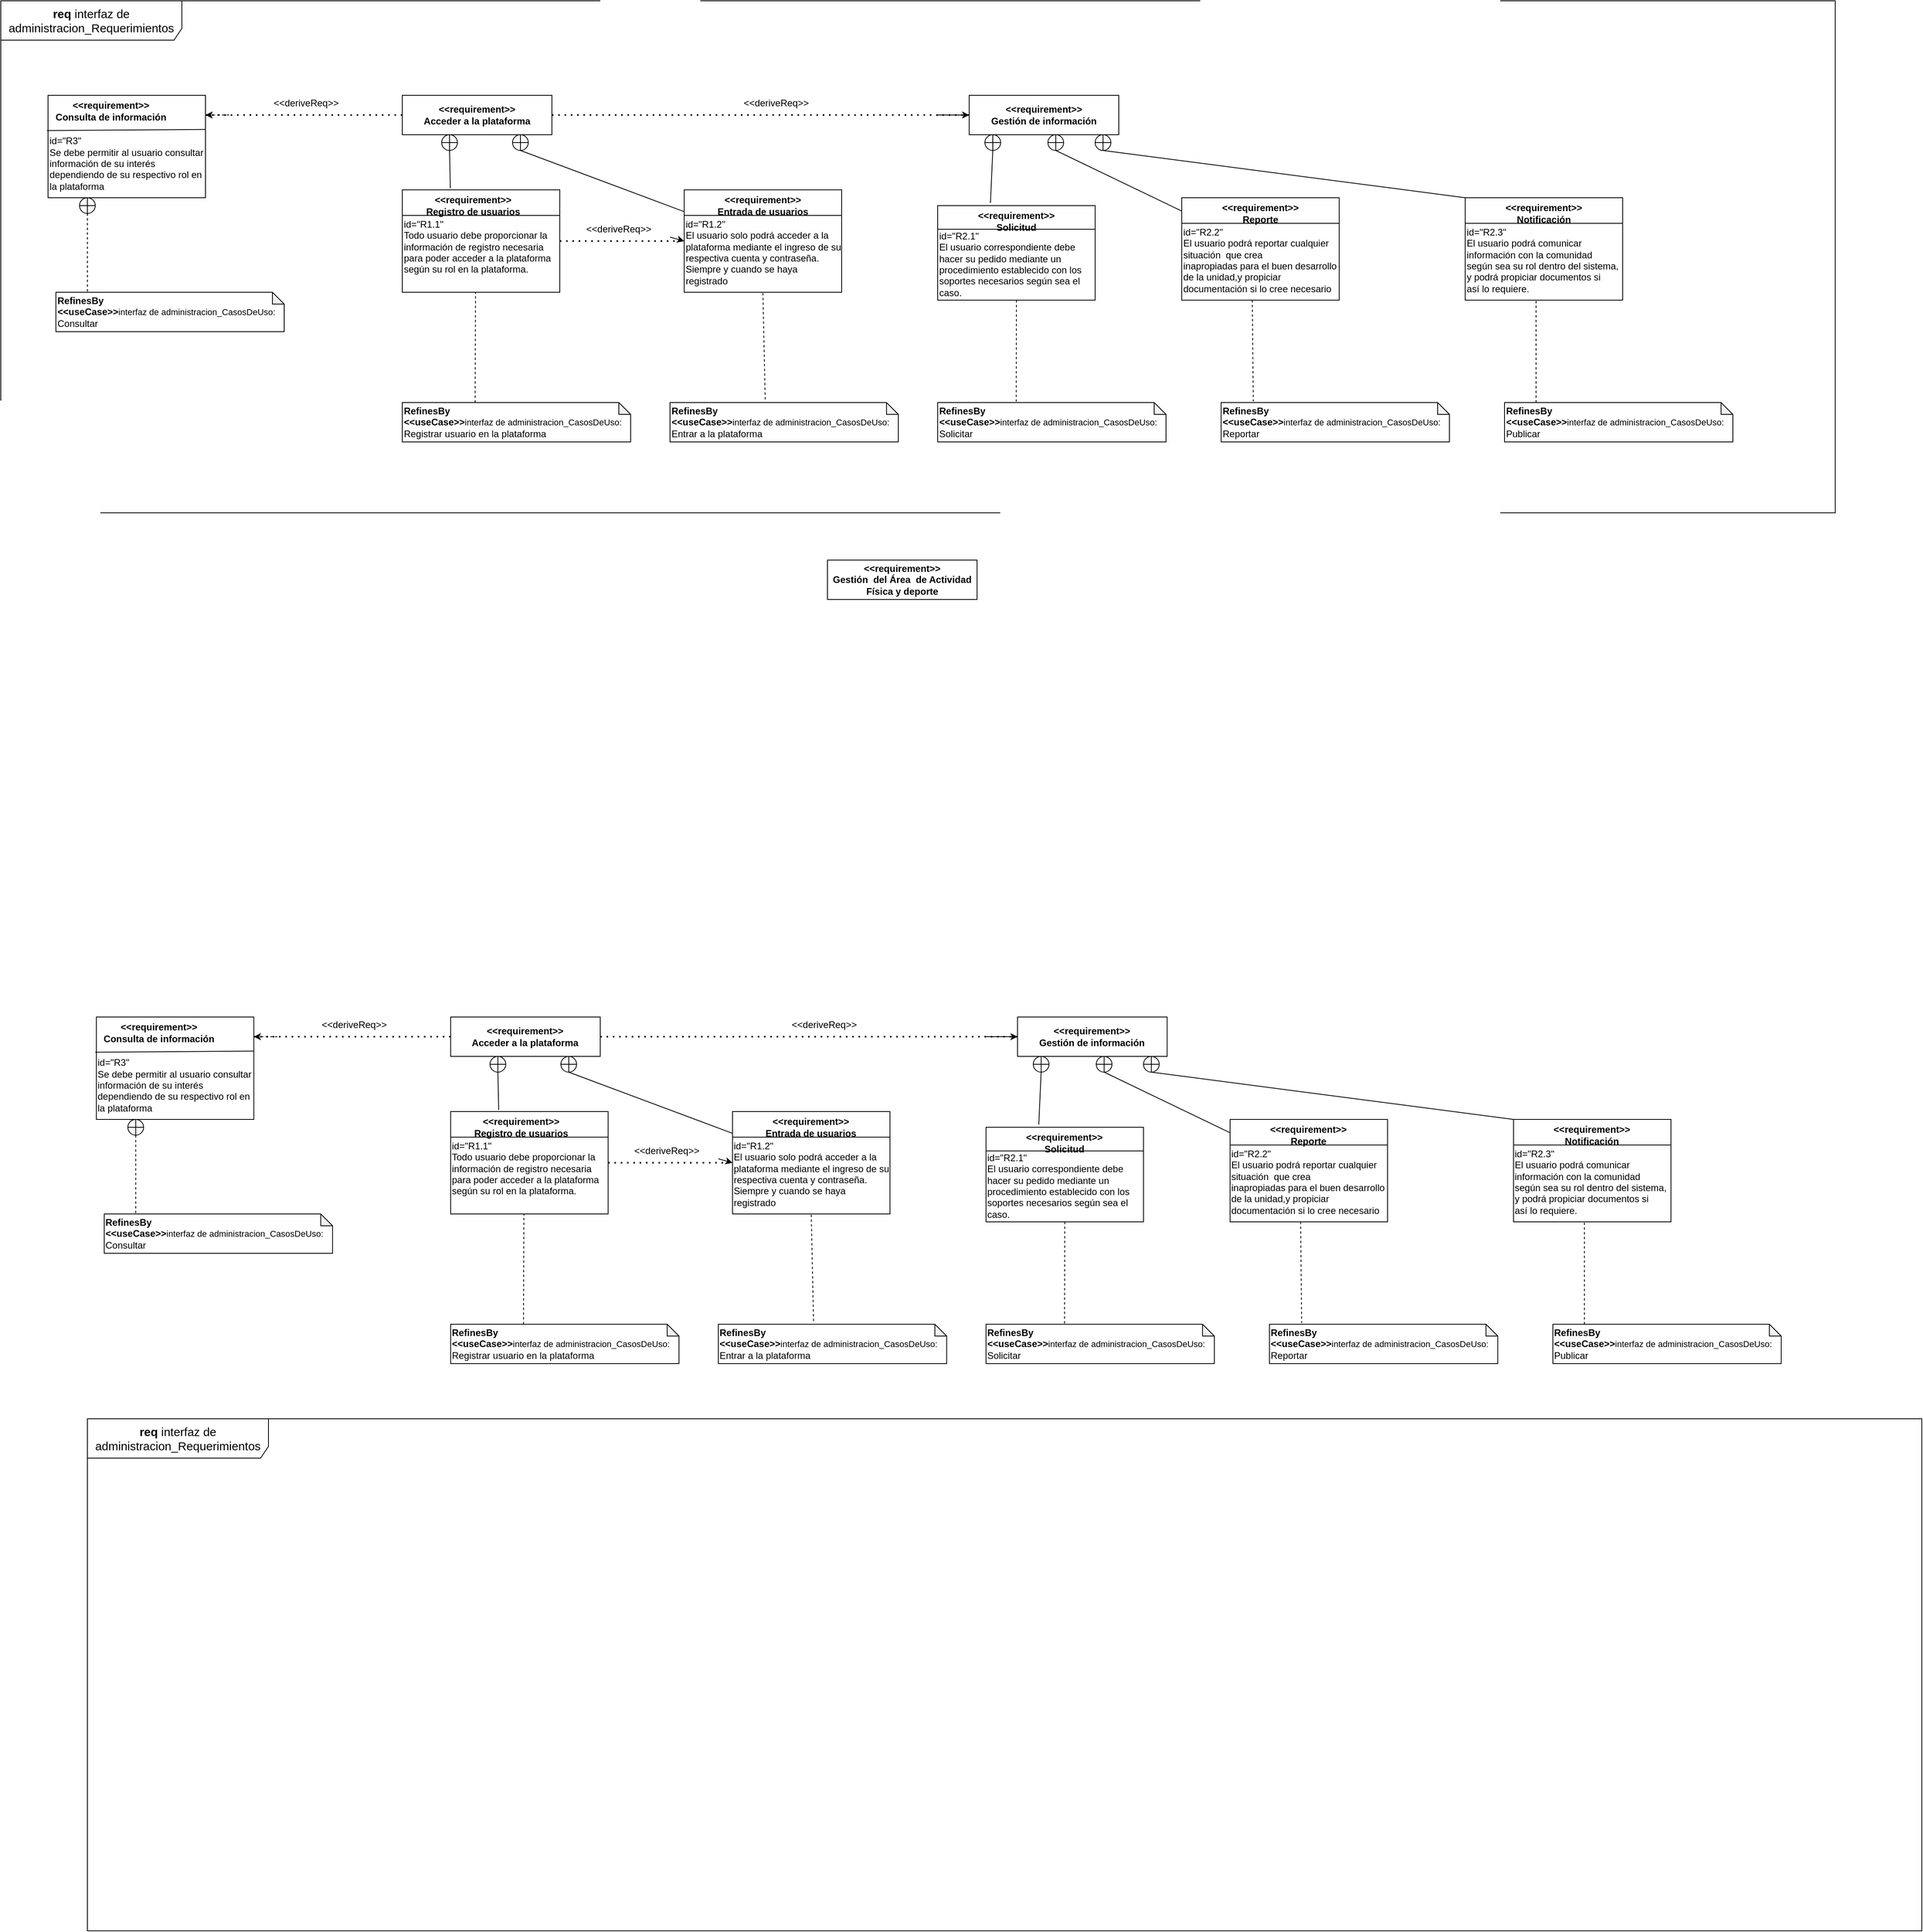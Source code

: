 <mxfile version="15.7.3" type="github">
  <diagram id="AtlF3DiGu45CcL0kuLVt" name="Page-1">
    <mxGraphModel dx="4261" dy="1573" grid="1" gridSize="10" guides="1" tooltips="1" connect="1" arrows="1" fold="1" page="1" pageScale="1" pageWidth="827" pageHeight="1169" math="0" shadow="0">
      <root>
        <mxCell id="0" />
        <mxCell id="1" parent="0" />
        <mxCell id="lHE03YYVzTh4PFNWfRJk-55" value="&lt;font style=&quot;font-size: 15px&quot;&gt;&lt;b&gt;req&amp;nbsp;&lt;/b&gt;&lt;span style=&quot;text-align: left&quot;&gt;interfaz de administracion_Requerimientos&lt;/span&gt;&lt;/font&gt;" style="shape=umlFrame;whiteSpace=wrap;html=1;width=230;height=50;" vertex="1" parent="1">
          <mxGeometry x="-1040" y="1800" width="2330" height="650" as="geometry" />
        </mxCell>
        <mxCell id="bjxUz_0HNQe92oVdcdLu-1" value="&lt;font style=&quot;font-size: 15px&quot;&gt;&lt;b&gt;req&amp;nbsp;&lt;/b&gt;&lt;span style=&quot;text-align: left&quot;&gt;interfaz de administracion_Requerimientos&lt;/span&gt;&lt;/font&gt;" style="shape=umlFrame;whiteSpace=wrap;html=1;width=230;height=50;" parent="1" vertex="1">
          <mxGeometry x="-1150" width="2330" height="650" as="geometry" />
        </mxCell>
        <mxCell id="bjxUz_0HNQe92oVdcdLu-3" value="&lt;br&gt;id=&quot;R1.1&quot;&lt;br&gt;Todo usuario debe proporcionar la información de registro necesaria para poder acceder a la plataforma según su rol en la plataforma." style="rounded=0;whiteSpace=wrap;html=1;align=left;" parent="1" vertex="1">
          <mxGeometry x="-640" y="240" width="200" height="130" as="geometry" />
        </mxCell>
        <mxCell id="bjxUz_0HNQe92oVdcdLu-4" value="" style="endArrow=none;html=1;exitX=0;exitY=0.25;exitDx=0;exitDy=0;entryX=1;entryY=0.25;entryDx=0;entryDy=0;" parent="1" source="bjxUz_0HNQe92oVdcdLu-3" target="bjxUz_0HNQe92oVdcdLu-3" edge="1">
          <mxGeometry width="50" height="50" relative="1" as="geometry">
            <mxPoint x="-340" y="420" as="sourcePoint" />
            <mxPoint x="-290" y="370" as="targetPoint" />
          </mxGeometry>
        </mxCell>
        <mxCell id="bjxUz_0HNQe92oVdcdLu-6" value="&lt;span&gt;&lt;br&gt;&lt;br&gt;&lt;br&gt;&lt;br&gt;id=&quot;R1.2&quot;&lt;br&gt;El usuario solo podrá&amp;nbsp;acceder a la plataforma mediante el ingreso de su respectiva cuenta y contraseña.&lt;br&gt;Siempre y cuando se haya registrado&lt;br&gt;&lt;br&gt;&lt;br&gt;&lt;/span&gt;" style="rounded=0;whiteSpace=wrap;html=1;align=left;" parent="1" vertex="1">
          <mxGeometry x="-282" y="240" width="200" height="130" as="geometry" />
        </mxCell>
        <mxCell id="bjxUz_0HNQe92oVdcdLu-7" value="" style="endArrow=none;html=1;exitX=0;exitY=0.25;exitDx=0;exitDy=0;entryX=1;entryY=0.25;entryDx=0;entryDy=0;" parent="1" source="bjxUz_0HNQe92oVdcdLu-6" target="bjxUz_0HNQe92oVdcdLu-6" edge="1">
          <mxGeometry width="50" height="50" relative="1" as="geometry">
            <mxPoint x="-47" y="420" as="sourcePoint" />
            <mxPoint x="3" y="370" as="targetPoint" />
          </mxGeometry>
        </mxCell>
        <mxCell id="bjxUz_0HNQe92oVdcdLu-8" value="&lt;b&gt;&amp;lt;&amp;lt;requirement&amp;gt;&amp;gt;&lt;/b&gt;&lt;b&gt;&lt;br&gt;Registro de usuarios&lt;/b&gt;" style="text;html=1;strokeColor=none;fillColor=none;align=center;verticalAlign=middle;whiteSpace=wrap;rounded=0;" parent="1" vertex="1">
          <mxGeometry x="-650" y="240" width="200" height="40" as="geometry" />
        </mxCell>
        <mxCell id="bjxUz_0HNQe92oVdcdLu-9" value="&lt;b&gt;&amp;lt;&amp;lt;requirement&amp;gt;&amp;gt;&lt;/b&gt;&lt;b&gt;&lt;br&gt;Entrada de usuarios&lt;/b&gt;" style="text;html=1;strokeColor=none;fillColor=none;align=center;verticalAlign=middle;whiteSpace=wrap;rounded=0;" parent="1" vertex="1">
          <mxGeometry x="-282" y="240" width="200" height="40" as="geometry" />
        </mxCell>
        <mxCell id="bjxUz_0HNQe92oVdcdLu-11" value="&lt;b&gt;&amp;lt;&amp;lt;requirement&amp;gt;&amp;gt;&lt;/b&gt;&lt;b&gt;&lt;br&gt;Acceder a la plataforma&lt;/b&gt;" style="rounded=0;whiteSpace=wrap;html=1;" parent="1" vertex="1">
          <mxGeometry x="-640" y="120" width="190" height="50" as="geometry" />
        </mxCell>
        <mxCell id="bjxUz_0HNQe92oVdcdLu-12" value="" style="verticalLabelPosition=bottom;verticalAlign=top;html=1;shape=mxgraph.flowchart.summing_function;" parent="1" vertex="1">
          <mxGeometry x="-500" y="170" width="20" height="20" as="geometry" />
        </mxCell>
        <mxCell id="bjxUz_0HNQe92oVdcdLu-13" value="" style="verticalLabelPosition=bottom;verticalAlign=top;html=1;shape=mxgraph.flowchart.summing_function;" parent="1" vertex="1">
          <mxGeometry x="-590" y="170" width="20" height="20" as="geometry" />
        </mxCell>
        <mxCell id="bjxUz_0HNQe92oVdcdLu-14" value="" style="endArrow=none;html=1;exitX=0.5;exitY=1;exitDx=0;exitDy=0;exitPerimeter=0;entryX=0.355;entryY=-0.05;entryDx=0;entryDy=0;entryPerimeter=0;" parent="1" source="bjxUz_0HNQe92oVdcdLu-13" target="bjxUz_0HNQe92oVdcdLu-8" edge="1">
          <mxGeometry width="50" height="50" relative="1" as="geometry">
            <mxPoint x="-330" y="270" as="sourcePoint" />
            <mxPoint x="-280" y="220" as="targetPoint" />
          </mxGeometry>
        </mxCell>
        <mxCell id="bjxUz_0HNQe92oVdcdLu-15" value="" style="endArrow=none;html=1;exitX=0.5;exitY=1;exitDx=0;exitDy=0;exitPerimeter=0;" parent="1" source="bjxUz_0HNQe92oVdcdLu-12" target="bjxUz_0HNQe92oVdcdLu-6" edge="1">
          <mxGeometry width="50" height="50" relative="1" as="geometry">
            <mxPoint x="-330" y="270" as="sourcePoint" />
            <mxPoint x="-280" y="220" as="targetPoint" />
          </mxGeometry>
        </mxCell>
        <mxCell id="bjxUz_0HNQe92oVdcdLu-18" value="" style="endArrow=none;dashed=1;html=1;dashPattern=1 3;strokeWidth=2;exitX=1;exitY=0.5;exitDx=0;exitDy=0;entryX=0;entryY=0.5;entryDx=0;entryDy=0;" parent="1" source="bjxUz_0HNQe92oVdcdLu-3" target="bjxUz_0HNQe92oVdcdLu-6" edge="1">
          <mxGeometry width="50" height="50" relative="1" as="geometry">
            <mxPoint x="-330" y="270" as="sourcePoint" />
            <mxPoint x="-280" y="220" as="targetPoint" />
          </mxGeometry>
        </mxCell>
        <mxCell id="bjxUz_0HNQe92oVdcdLu-19" value="" style="endArrow=classic;html=1;entryX=0;entryY=0.5;entryDx=0;entryDy=0;" parent="1" target="bjxUz_0HNQe92oVdcdLu-6" edge="1">
          <mxGeometry width="50" height="50" relative="1" as="geometry">
            <mxPoint x="-300" y="300" as="sourcePoint" />
            <mxPoint x="-280" y="220" as="targetPoint" />
          </mxGeometry>
        </mxCell>
        <mxCell id="bjxUz_0HNQe92oVdcdLu-20" value="&amp;lt;&amp;lt;deriveReq&amp;gt;&amp;gt;" style="text;html=1;strokeColor=none;fillColor=none;align=center;verticalAlign=middle;whiteSpace=wrap;rounded=0;" parent="1" vertex="1">
          <mxGeometry x="-430" y="280" width="130" height="20" as="geometry" />
        </mxCell>
        <mxCell id="bjxUz_0HNQe92oVdcdLu-21" value="&lt;b&gt;RefinesBy&lt;br&gt;&amp;lt;&amp;lt;useCase&amp;gt;&amp;gt;&lt;/b&gt;&lt;font style=&quot;font-size: 11px&quot;&gt;interfaz de administracion_CasosDeUso:&lt;br&gt;&lt;/font&gt;Registrar usuario en la plataforma" style="shape=note;whiteSpace=wrap;html=1;backgroundOutline=1;darkOpacity=0.05;size=15;align=left;" parent="1" vertex="1">
          <mxGeometry x="-640" y="510" width="290" height="50" as="geometry" />
        </mxCell>
        <mxCell id="bjxUz_0HNQe92oVdcdLu-23" value="" style="endArrow=none;dashed=1;html=1;exitX=0;exitY=0;exitDx=92.5;exitDy=0;exitPerimeter=0;entryX=0.465;entryY=1;entryDx=0;entryDy=0;entryPerimeter=0;" parent="1" source="bjxUz_0HNQe92oVdcdLu-21" target="bjxUz_0HNQe92oVdcdLu-3" edge="1">
          <mxGeometry width="50" height="50" relative="1" as="geometry">
            <mxPoint x="-330" y="370" as="sourcePoint" />
            <mxPoint x="-280" y="320" as="targetPoint" />
          </mxGeometry>
        </mxCell>
        <mxCell id="bjxUz_0HNQe92oVdcdLu-24" value="" style="endArrow=none;dashed=1;html=1;exitX=0.417;exitY=-0.08;exitDx=0;exitDy=0;exitPerimeter=0;entryX=0.5;entryY=1;entryDx=0;entryDy=0;" parent="1" source="bjxUz_0HNQe92oVdcdLu-25" target="bjxUz_0HNQe92oVdcdLu-6" edge="1">
          <mxGeometry width="50" height="50" relative="1" as="geometry">
            <mxPoint x="-180" y="440" as="sourcePoint" />
            <mxPoint x="-280" y="320" as="targetPoint" />
          </mxGeometry>
        </mxCell>
        <mxCell id="bjxUz_0HNQe92oVdcdLu-25" value="&lt;b&gt;RefinesBy&lt;br&gt;&amp;lt;&amp;lt;useCase&amp;gt;&amp;gt;&lt;/b&gt;&lt;font style=&quot;font-size: 11px&quot;&gt;interfaz de administracion_CasosDeUso:&lt;br&gt;&lt;/font&gt;Entrar a la plataforma" style="shape=note;whiteSpace=wrap;html=1;backgroundOutline=1;darkOpacity=0.05;size=15;align=left;" parent="1" vertex="1">
          <mxGeometry x="-300" y="510" width="290" height="50" as="geometry" />
        </mxCell>
        <mxCell id="bjxUz_0HNQe92oVdcdLu-27" value="&lt;br&gt;&lt;br&gt;id=&quot;R2.1&quot;&lt;br&gt;El usuario correspondiente debe hacer su pedido mediante un procedimiento establecido con los soportes necesarios según sea el caso." style="rounded=0;whiteSpace=wrap;html=1;align=left;" parent="1" vertex="1">
          <mxGeometry x="40" y="260" width="200" height="120" as="geometry" />
        </mxCell>
        <mxCell id="bjxUz_0HNQe92oVdcdLu-28" value="" style="endArrow=none;html=1;exitX=0;exitY=0.25;exitDx=0;exitDy=0;entryX=1;entryY=0.25;entryDx=0;entryDy=0;" parent="1" source="bjxUz_0HNQe92oVdcdLu-27" target="bjxUz_0HNQe92oVdcdLu-27" edge="1">
          <mxGeometry width="50" height="50" relative="1" as="geometry">
            <mxPoint x="340" y="440" as="sourcePoint" />
            <mxPoint x="390" y="390" as="targetPoint" />
          </mxGeometry>
        </mxCell>
        <mxCell id="bjxUz_0HNQe92oVdcdLu-29" value="&lt;span&gt;&lt;br&gt;&lt;br&gt;id=&quot;R2.2&quot;&lt;br&gt;El usuario podrá&amp;nbsp;reportar cualquier situación&amp;nbsp;&amp;nbsp;que crea inapropiadas&amp;nbsp;para el buen desarrollo de la unidad,y propiciar documentación&amp;nbsp;si lo cree&amp;nbsp;necesario&lt;br&gt;&lt;/span&gt;" style="rounded=0;whiteSpace=wrap;html=1;align=left;" parent="1" vertex="1">
          <mxGeometry x="350" y="250" width="200" height="130" as="geometry" />
        </mxCell>
        <mxCell id="bjxUz_0HNQe92oVdcdLu-30" value="" style="endArrow=none;html=1;exitX=0;exitY=0.25;exitDx=0;exitDy=0;entryX=1;entryY=0.25;entryDx=0;entryDy=0;" parent="1" source="bjxUz_0HNQe92oVdcdLu-29" target="bjxUz_0HNQe92oVdcdLu-29" edge="1">
          <mxGeometry width="50" height="50" relative="1" as="geometry">
            <mxPoint x="633" y="440" as="sourcePoint" />
            <mxPoint x="683" y="390" as="targetPoint" />
          </mxGeometry>
        </mxCell>
        <mxCell id="bjxUz_0HNQe92oVdcdLu-31" value="&lt;b&gt;&amp;lt;&amp;lt;requirement&amp;gt;&amp;gt;&lt;/b&gt;&lt;b&gt;&lt;br&gt;Solicitud&lt;/b&gt;" style="text;html=1;strokeColor=none;fillColor=none;align=center;verticalAlign=middle;whiteSpace=wrap;rounded=0;" parent="1" vertex="1">
          <mxGeometry x="40" y="260" width="200" height="40" as="geometry" />
        </mxCell>
        <mxCell id="bjxUz_0HNQe92oVdcdLu-32" value="&lt;b&gt;&amp;lt;&amp;lt;requirement&amp;gt;&amp;gt;&lt;/b&gt;&lt;b&gt;&lt;br&gt;Reporte&lt;/b&gt;" style="text;html=1;strokeColor=none;fillColor=none;align=center;verticalAlign=middle;whiteSpace=wrap;rounded=0;" parent="1" vertex="1">
          <mxGeometry x="350" y="250" width="200" height="40" as="geometry" />
        </mxCell>
        <mxCell id="bjxUz_0HNQe92oVdcdLu-33" value="&lt;b&gt;&amp;lt;&amp;lt;requirement&amp;gt;&amp;gt;&lt;/b&gt;&lt;b&gt;&lt;br&gt;Gestión de información&lt;/b&gt;" style="rounded=0;whiteSpace=wrap;html=1;" parent="1" vertex="1">
          <mxGeometry x="80" y="120" width="190" height="50" as="geometry" />
        </mxCell>
        <mxCell id="bjxUz_0HNQe92oVdcdLu-34" value="" style="verticalLabelPosition=bottom;verticalAlign=top;html=1;shape=mxgraph.flowchart.summing_function;" parent="1" vertex="1">
          <mxGeometry x="180" y="170" width="20" height="20" as="geometry" />
        </mxCell>
        <mxCell id="bjxUz_0HNQe92oVdcdLu-35" value="" style="verticalLabelPosition=bottom;verticalAlign=top;html=1;shape=mxgraph.flowchart.summing_function;" parent="1" vertex="1">
          <mxGeometry x="100" y="170" width="20" height="20" as="geometry" />
        </mxCell>
        <mxCell id="bjxUz_0HNQe92oVdcdLu-36" value="" style="endArrow=none;html=1;exitX=0.5;exitY=1;exitDx=0;exitDy=0;exitPerimeter=0;entryX=0.335;entryY=-0.028;entryDx=0;entryDy=0;entryPerimeter=0;" parent="1" source="bjxUz_0HNQe92oVdcdLu-35" target="bjxUz_0HNQe92oVdcdLu-27" edge="1">
          <mxGeometry width="50" height="50" relative="1" as="geometry">
            <mxPoint x="390" y="270" as="sourcePoint" />
            <mxPoint x="440" y="220" as="targetPoint" />
          </mxGeometry>
        </mxCell>
        <mxCell id="bjxUz_0HNQe92oVdcdLu-37" value="" style="endArrow=none;html=1;exitX=0.5;exitY=1;exitDx=0;exitDy=0;exitPerimeter=0;" parent="1" source="bjxUz_0HNQe92oVdcdLu-34" target="bjxUz_0HNQe92oVdcdLu-29" edge="1">
          <mxGeometry width="50" height="50" relative="1" as="geometry">
            <mxPoint x="390" y="270" as="sourcePoint" />
            <mxPoint x="440" y="220" as="targetPoint" />
          </mxGeometry>
        </mxCell>
        <mxCell id="bjxUz_0HNQe92oVdcdLu-41" value="&amp;lt;&amp;lt;deriveReq&amp;gt;&amp;gt;" style="text;html=1;strokeColor=none;fillColor=none;align=center;verticalAlign=middle;whiteSpace=wrap;rounded=0;" parent="1" vertex="1">
          <mxGeometry x="-230" y="120" width="130" height="20" as="geometry" />
        </mxCell>
        <mxCell id="bjxUz_0HNQe92oVdcdLu-42" value="" style="endArrow=none;dashed=1;html=1;dashPattern=1 3;strokeWidth=2;exitX=1;exitY=0.5;exitDx=0;exitDy=0;entryX=0;entryY=0.5;entryDx=0;entryDy=0;" parent="1" source="bjxUz_0HNQe92oVdcdLu-11" target="bjxUz_0HNQe92oVdcdLu-33" edge="1">
          <mxGeometry width="50" height="50" relative="1" as="geometry">
            <mxPoint y="290" as="sourcePoint" />
            <mxPoint x="50" y="240" as="targetPoint" />
          </mxGeometry>
        </mxCell>
        <mxCell id="bjxUz_0HNQe92oVdcdLu-43" value="" style="endArrow=classic;html=1;entryX=0;entryY=0.5;entryDx=0;entryDy=0;" parent="1" target="bjxUz_0HNQe92oVdcdLu-33" edge="1">
          <mxGeometry width="50" height="50" relative="1" as="geometry">
            <mxPoint x="40" y="145" as="sourcePoint" />
            <mxPoint x="50" y="240" as="targetPoint" />
          </mxGeometry>
        </mxCell>
        <mxCell id="bjxUz_0HNQe92oVdcdLu-44" value="&lt;span&gt;&lt;br&gt;&lt;br&gt;id=&quot;R2.3&quot;&lt;br&gt;El usuario podrá&amp;nbsp;comunicar información&amp;nbsp;con la comunidad según&amp;nbsp;sea su rol dentro del sistema, y podrá&amp;nbsp;propiciar documentos si así&amp;nbsp;lo requiere.&lt;br&gt;&lt;/span&gt;" style="rounded=0;whiteSpace=wrap;html=1;align=left;" parent="1" vertex="1">
          <mxGeometry x="710" y="250" width="200" height="130" as="geometry" />
        </mxCell>
        <mxCell id="bjxUz_0HNQe92oVdcdLu-45" value="" style="endArrow=none;html=1;exitX=0;exitY=0.25;exitDx=0;exitDy=0;entryX=1;entryY=0.25;entryDx=0;entryDy=0;" parent="1" source="bjxUz_0HNQe92oVdcdLu-44" target="bjxUz_0HNQe92oVdcdLu-44" edge="1">
          <mxGeometry width="50" height="50" relative="1" as="geometry">
            <mxPoint x="983" y="440" as="sourcePoint" />
            <mxPoint x="1033" y="390" as="targetPoint" />
          </mxGeometry>
        </mxCell>
        <mxCell id="bjxUz_0HNQe92oVdcdLu-46" value="&lt;b&gt;&amp;lt;&amp;lt;requirement&amp;gt;&amp;gt;&lt;/b&gt;&lt;b&gt;&lt;br&gt;Notificación&lt;/b&gt;" style="text;html=1;strokeColor=none;fillColor=none;align=center;verticalAlign=middle;whiteSpace=wrap;rounded=0;" parent="1" vertex="1">
          <mxGeometry x="710" y="250" width="200" height="40" as="geometry" />
        </mxCell>
        <mxCell id="bjxUz_0HNQe92oVdcdLu-48" value="" style="verticalLabelPosition=bottom;verticalAlign=top;html=1;shape=mxgraph.flowchart.summing_function;" parent="1" vertex="1">
          <mxGeometry x="240" y="170" width="20" height="20" as="geometry" />
        </mxCell>
        <mxCell id="bjxUz_0HNQe92oVdcdLu-49" value="" style="endArrow=none;html=1;exitX=0.5;exitY=1;exitDx=0;exitDy=0;exitPerimeter=0;entryX=0;entryY=0;entryDx=0;entryDy=0;" parent="1" source="bjxUz_0HNQe92oVdcdLu-48" target="bjxUz_0HNQe92oVdcdLu-46" edge="1">
          <mxGeometry width="50" height="50" relative="1" as="geometry">
            <mxPoint x="90" y="290" as="sourcePoint" />
            <mxPoint x="140" y="240" as="targetPoint" />
          </mxGeometry>
        </mxCell>
        <mxCell id="bjxUz_0HNQe92oVdcdLu-50" value="&lt;b&gt;RefinesBy&lt;br&gt;&amp;lt;&amp;lt;useCase&amp;gt;&amp;gt;&lt;/b&gt;&lt;font style=&quot;font-size: 11px&quot;&gt;interfaz de administracion_CasosDeUso:&lt;br&gt;&lt;/font&gt;Solicitar" style="shape=note;whiteSpace=wrap;html=1;backgroundOutline=1;darkOpacity=0.05;size=15;align=left;" parent="1" vertex="1">
          <mxGeometry x="40" y="510" width="290" height="50" as="geometry" />
        </mxCell>
        <mxCell id="bjxUz_0HNQe92oVdcdLu-51" value="&lt;b&gt;RefinesBy&lt;br&gt;&amp;lt;&amp;lt;useCase&amp;gt;&amp;gt;&lt;/b&gt;&lt;font style=&quot;font-size: 11px&quot;&gt;interfaz de administracion_CasosDeUso:&lt;br&gt;&lt;/font&gt;Reportar" style="shape=note;whiteSpace=wrap;html=1;backgroundOutline=1;darkOpacity=0.05;size=15;align=left;" parent="1" vertex="1">
          <mxGeometry x="400" y="510" width="290" height="50" as="geometry" />
        </mxCell>
        <mxCell id="bjxUz_0HNQe92oVdcdLu-52" value="&lt;b&gt;RefinesBy&lt;br&gt;&amp;lt;&amp;lt;useCase&amp;gt;&amp;gt;&lt;/b&gt;&lt;font style=&quot;font-size: 11px&quot;&gt;interfaz de administracion_CasosDeUso:&lt;br&gt;&lt;/font&gt;Publicar" style="shape=note;whiteSpace=wrap;html=1;backgroundOutline=1;darkOpacity=0.05;size=15;align=left;" parent="1" vertex="1">
          <mxGeometry x="760" y="510" width="290" height="50" as="geometry" />
        </mxCell>
        <mxCell id="bjxUz_0HNQe92oVdcdLu-53" value="" style="endArrow=none;dashed=1;html=1;entryX=0.344;entryY=0.027;entryDx=0;entryDy=0;entryPerimeter=0;exitX=0.5;exitY=1;exitDx=0;exitDy=0;" parent="1" source="bjxUz_0HNQe92oVdcdLu-27" target="bjxUz_0HNQe92oVdcdLu-50" edge="1">
          <mxGeometry width="50" height="50" relative="1" as="geometry">
            <mxPoint x="430" y="420" as="sourcePoint" />
            <mxPoint x="138" y="520" as="targetPoint" />
          </mxGeometry>
        </mxCell>
        <mxCell id="bjxUz_0HNQe92oVdcdLu-54" value="" style="endArrow=none;dashed=1;html=1;exitX=0.448;exitY=1;exitDx=0;exitDy=0;exitPerimeter=0;entryX=0.141;entryY=-0.027;entryDx=0;entryDy=0;entryPerimeter=0;" parent="1" source="bjxUz_0HNQe92oVdcdLu-29" target="bjxUz_0HNQe92oVdcdLu-51" edge="1">
          <mxGeometry width="50" height="50" relative="1" as="geometry">
            <mxPoint x="430" y="420" as="sourcePoint" />
            <mxPoint x="480" y="370" as="targetPoint" />
          </mxGeometry>
        </mxCell>
        <mxCell id="bjxUz_0HNQe92oVdcdLu-55" value="" style="endArrow=none;dashed=1;html=1;entryX=0.138;entryY=0;entryDx=0;entryDy=0;entryPerimeter=0;" parent="1" target="bjxUz_0HNQe92oVdcdLu-52" edge="1">
          <mxGeometry width="50" height="50" relative="1" as="geometry">
            <mxPoint x="800" y="381" as="sourcePoint" />
            <mxPoint x="610" y="320" as="targetPoint" />
          </mxGeometry>
        </mxCell>
        <mxCell id="bjxUz_0HNQe92oVdcdLu-58" value="" style="endArrow=none;dashed=1;html=1;dashPattern=1 3;strokeWidth=2;exitX=0;exitY=0.5;exitDx=0;exitDy=0;" parent="1" source="bjxUz_0HNQe92oVdcdLu-11" edge="1">
          <mxGeometry width="50" height="50" relative="1" as="geometry">
            <mxPoint x="-440" y="155" as="sourcePoint" />
            <mxPoint x="-890" y="145" as="targetPoint" />
          </mxGeometry>
        </mxCell>
        <mxCell id="bjxUz_0HNQe92oVdcdLu-59" value="&amp;lt;&amp;lt;deriveReq&amp;gt;&amp;gt;" style="text;html=1;strokeColor=none;fillColor=none;align=center;verticalAlign=middle;whiteSpace=wrap;rounded=0;" parent="1" vertex="1">
          <mxGeometry x="-827" y="120" width="130" height="20" as="geometry" />
        </mxCell>
        <mxCell id="bjxUz_0HNQe92oVdcdLu-60" value="" style="endArrow=classic;html=1;entryX=1;entryY=0.5;entryDx=0;entryDy=0;dashed=1;" parent="1" edge="1">
          <mxGeometry width="50" height="50" relative="1" as="geometry">
            <mxPoint x="-860" y="145" as="sourcePoint" />
            <mxPoint x="-890" y="145" as="targetPoint" />
          </mxGeometry>
        </mxCell>
        <mxCell id="bjxUz_0HNQe92oVdcdLu-61" value="&lt;br&gt;&lt;br&gt;&lt;br&gt;id=&quot;R3&quot;&lt;br&gt;Se debe permitir al usuario consultar información de su interés dependiendo de su respectivo rol en la plataforma" style="rounded=0;whiteSpace=wrap;html=1;align=left;" parent="1" vertex="1">
          <mxGeometry x="-1090" y="120" width="200" height="130" as="geometry" />
        </mxCell>
        <mxCell id="bjxUz_0HNQe92oVdcdLu-63" value="" style="endArrow=none;html=1;exitX=-0.007;exitY=0.344;exitDx=0;exitDy=0;exitPerimeter=0;entryX=1;entryY=0.333;entryDx=0;entryDy=0;entryPerimeter=0;" parent="1" source="bjxUz_0HNQe92oVdcdLu-61" target="bjxUz_0HNQe92oVdcdLu-61" edge="1">
          <mxGeometry width="50" height="50" relative="1" as="geometry">
            <mxPoint x="-630" y="240" as="sourcePoint" />
            <mxPoint x="-900" y="159" as="targetPoint" />
          </mxGeometry>
        </mxCell>
        <mxCell id="bjxUz_0HNQe92oVdcdLu-64" value="&lt;b&gt;&amp;lt;&amp;lt;requirement&amp;gt;&amp;gt;&lt;br&gt;Consulta de información&lt;/b&gt;" style="text;html=1;strokeColor=none;fillColor=none;align=center;verticalAlign=middle;whiteSpace=wrap;rounded=0;" parent="1" vertex="1">
          <mxGeometry x="-1090" y="130" width="160" height="20" as="geometry" />
        </mxCell>
        <mxCell id="bjxUz_0HNQe92oVdcdLu-65" value="&lt;b&gt;RefinesBy&lt;br&gt;&amp;lt;&amp;lt;useCase&amp;gt;&amp;gt;&lt;/b&gt;&lt;font style=&quot;font-size: 11px&quot;&gt;interfaz de administracion_CasosDeUso:&lt;br&gt;&lt;/font&gt;Consultar" style="shape=note;whiteSpace=wrap;html=1;backgroundOutline=1;darkOpacity=0.05;size=15;align=left;" parent="1" vertex="1">
          <mxGeometry x="-1080" y="370" width="290" height="50" as="geometry" />
        </mxCell>
        <mxCell id="bjxUz_0HNQe92oVdcdLu-66" value="" style="endArrow=none;dashed=1;html=1;exitX=0.5;exitY=1;exitDx=0;exitDy=0;entryX=0.138;entryY=0.013;entryDx=0;entryDy=0;entryPerimeter=0;exitPerimeter=0;" parent="1" source="bjxUz_0HNQe92oVdcdLu-68" target="bjxUz_0HNQe92oVdcdLu-65" edge="1">
          <mxGeometry width="50" height="50" relative="1" as="geometry">
            <mxPoint x="-680" y="340" as="sourcePoint" />
            <mxPoint x="-630" y="290" as="targetPoint" />
          </mxGeometry>
        </mxCell>
        <mxCell id="bjxUz_0HNQe92oVdcdLu-68" value="" style="verticalLabelPosition=bottom;verticalAlign=top;html=1;shape=mxgraph.flowchart.summing_function;" parent="1" vertex="1">
          <mxGeometry x="-1050" y="250" width="20" height="20" as="geometry" />
        </mxCell>
        <mxCell id="bjxUz_0HNQe92oVdcdLu-69" value="" style="endArrow=none;dashed=1;html=1;exitX=0.25;exitY=1;exitDx=0;exitDy=0;entryX=0.138;entryY=0.013;entryDx=0;entryDy=0;entryPerimeter=0;" parent="1" source="bjxUz_0HNQe92oVdcdLu-61" target="bjxUz_0HNQe92oVdcdLu-68" edge="1">
          <mxGeometry width="50" height="50" relative="1" as="geometry">
            <mxPoint x="-1040" y="250" as="sourcePoint" />
            <mxPoint x="-1039.98" y="370.65" as="targetPoint" />
          </mxGeometry>
        </mxCell>
        <mxCell id="lHE03YYVzTh4PFNWfRJk-2" value="&lt;br&gt;id=&quot;R1.1&quot;&lt;br&gt;Todo usuario debe proporcionar la información de registro necesaria para poder acceder a la plataforma según su rol en la plataforma." style="rounded=0;whiteSpace=wrap;html=1;align=left;" vertex="1" parent="1">
          <mxGeometry x="-578.6" y="1410" width="200" height="130" as="geometry" />
        </mxCell>
        <mxCell id="lHE03YYVzTh4PFNWfRJk-3" value="" style="endArrow=none;html=1;exitX=0;exitY=0.25;exitDx=0;exitDy=0;entryX=1;entryY=0.25;entryDx=0;entryDy=0;" edge="1" parent="1" source="lHE03YYVzTh4PFNWfRJk-2" target="lHE03YYVzTh4PFNWfRJk-2">
          <mxGeometry width="50" height="50" relative="1" as="geometry">
            <mxPoint x="-278.6" y="1590" as="sourcePoint" />
            <mxPoint x="-228.6" y="1540" as="targetPoint" />
          </mxGeometry>
        </mxCell>
        <mxCell id="lHE03YYVzTh4PFNWfRJk-4" value="&lt;span&gt;&lt;br&gt;&lt;br&gt;&lt;br&gt;&lt;br&gt;id=&quot;R1.2&quot;&lt;br&gt;El usuario solo podrá&amp;nbsp;acceder a la plataforma mediante el ingreso de su respectiva cuenta y contraseña.&lt;br&gt;Siempre y cuando se haya registrado&lt;br&gt;&lt;br&gt;&lt;br&gt;&lt;/span&gt;" style="rounded=0;whiteSpace=wrap;html=1;align=left;" vertex="1" parent="1">
          <mxGeometry x="-220.6" y="1410" width="200" height="130" as="geometry" />
        </mxCell>
        <mxCell id="lHE03YYVzTh4PFNWfRJk-5" value="" style="endArrow=none;html=1;exitX=0;exitY=0.25;exitDx=0;exitDy=0;entryX=1;entryY=0.25;entryDx=0;entryDy=0;" edge="1" parent="1" source="lHE03YYVzTh4PFNWfRJk-4" target="lHE03YYVzTh4PFNWfRJk-4">
          <mxGeometry width="50" height="50" relative="1" as="geometry">
            <mxPoint x="14.4" y="1590" as="sourcePoint" />
            <mxPoint x="64.4" y="1540" as="targetPoint" />
          </mxGeometry>
        </mxCell>
        <mxCell id="lHE03YYVzTh4PFNWfRJk-6" value="&lt;b&gt;&amp;lt;&amp;lt;requirement&amp;gt;&amp;gt;&lt;/b&gt;&lt;b&gt;&lt;br&gt;Registro de usuarios&lt;/b&gt;" style="text;html=1;strokeColor=none;fillColor=none;align=center;verticalAlign=middle;whiteSpace=wrap;rounded=0;" vertex="1" parent="1">
          <mxGeometry x="-588.6" y="1410" width="200" height="40" as="geometry" />
        </mxCell>
        <mxCell id="lHE03YYVzTh4PFNWfRJk-7" value="&lt;b&gt;&amp;lt;&amp;lt;requirement&amp;gt;&amp;gt;&lt;/b&gt;&lt;b&gt;&lt;br&gt;Entrada de usuarios&lt;/b&gt;" style="text;html=1;strokeColor=none;fillColor=none;align=center;verticalAlign=middle;whiteSpace=wrap;rounded=0;" vertex="1" parent="1">
          <mxGeometry x="-220.6" y="1410" width="200" height="40" as="geometry" />
        </mxCell>
        <mxCell id="lHE03YYVzTh4PFNWfRJk-8" value="&lt;b&gt;&amp;lt;&amp;lt;requirement&amp;gt;&amp;gt;&lt;/b&gt;&lt;b&gt;&lt;br&gt;Acceder a la plataforma&lt;/b&gt;" style="rounded=0;whiteSpace=wrap;html=1;" vertex="1" parent="1">
          <mxGeometry x="-578.6" y="1290" width="190" height="50" as="geometry" />
        </mxCell>
        <mxCell id="lHE03YYVzTh4PFNWfRJk-9" value="" style="verticalLabelPosition=bottom;verticalAlign=top;html=1;shape=mxgraph.flowchart.summing_function;" vertex="1" parent="1">
          <mxGeometry x="-438.6" y="1340" width="20" height="20" as="geometry" />
        </mxCell>
        <mxCell id="lHE03YYVzTh4PFNWfRJk-10" value="" style="verticalLabelPosition=bottom;verticalAlign=top;html=1;shape=mxgraph.flowchart.summing_function;" vertex="1" parent="1">
          <mxGeometry x="-528.6" y="1340" width="20" height="20" as="geometry" />
        </mxCell>
        <mxCell id="lHE03YYVzTh4PFNWfRJk-11" value="" style="endArrow=none;html=1;exitX=0.5;exitY=1;exitDx=0;exitDy=0;exitPerimeter=0;entryX=0.355;entryY=-0.05;entryDx=0;entryDy=0;entryPerimeter=0;" edge="1" parent="1" source="lHE03YYVzTh4PFNWfRJk-10" target="lHE03YYVzTh4PFNWfRJk-6">
          <mxGeometry width="50" height="50" relative="1" as="geometry">
            <mxPoint x="-268.6" y="1440" as="sourcePoint" />
            <mxPoint x="-218.6" y="1390" as="targetPoint" />
          </mxGeometry>
        </mxCell>
        <mxCell id="lHE03YYVzTh4PFNWfRJk-12" value="" style="endArrow=none;html=1;exitX=0.5;exitY=1;exitDx=0;exitDy=0;exitPerimeter=0;" edge="1" parent="1" source="lHE03YYVzTh4PFNWfRJk-9" target="lHE03YYVzTh4PFNWfRJk-4">
          <mxGeometry width="50" height="50" relative="1" as="geometry">
            <mxPoint x="-268.6" y="1440" as="sourcePoint" />
            <mxPoint x="-218.6" y="1390" as="targetPoint" />
          </mxGeometry>
        </mxCell>
        <mxCell id="lHE03YYVzTh4PFNWfRJk-13" value="" style="endArrow=none;dashed=1;html=1;dashPattern=1 3;strokeWidth=2;exitX=1;exitY=0.5;exitDx=0;exitDy=0;entryX=0;entryY=0.5;entryDx=0;entryDy=0;" edge="1" parent="1" source="lHE03YYVzTh4PFNWfRJk-2" target="lHE03YYVzTh4PFNWfRJk-4">
          <mxGeometry width="50" height="50" relative="1" as="geometry">
            <mxPoint x="-268.6" y="1440" as="sourcePoint" />
            <mxPoint x="-218.6" y="1390" as="targetPoint" />
          </mxGeometry>
        </mxCell>
        <mxCell id="lHE03YYVzTh4PFNWfRJk-14" value="" style="endArrow=classic;html=1;entryX=0;entryY=0.5;entryDx=0;entryDy=0;" edge="1" parent="1" target="lHE03YYVzTh4PFNWfRJk-4">
          <mxGeometry width="50" height="50" relative="1" as="geometry">
            <mxPoint x="-238.6" y="1470" as="sourcePoint" />
            <mxPoint x="-218.6" y="1390" as="targetPoint" />
          </mxGeometry>
        </mxCell>
        <mxCell id="lHE03YYVzTh4PFNWfRJk-15" value="&amp;lt;&amp;lt;deriveReq&amp;gt;&amp;gt;" style="text;html=1;strokeColor=none;fillColor=none;align=center;verticalAlign=middle;whiteSpace=wrap;rounded=0;" vertex="1" parent="1">
          <mxGeometry x="-368.6" y="1450" width="130" height="20" as="geometry" />
        </mxCell>
        <mxCell id="lHE03YYVzTh4PFNWfRJk-16" value="&lt;b&gt;RefinesBy&lt;br&gt;&amp;lt;&amp;lt;useCase&amp;gt;&amp;gt;&lt;/b&gt;&lt;font style=&quot;font-size: 11px&quot;&gt;interfaz de administracion_CasosDeUso:&lt;br&gt;&lt;/font&gt;Registrar usuario en la plataforma" style="shape=note;whiteSpace=wrap;html=1;backgroundOutline=1;darkOpacity=0.05;size=15;align=left;" vertex="1" parent="1">
          <mxGeometry x="-578.6" y="1680" width="290" height="50" as="geometry" />
        </mxCell>
        <mxCell id="lHE03YYVzTh4PFNWfRJk-17" value="" style="endArrow=none;dashed=1;html=1;exitX=0;exitY=0;exitDx=92.5;exitDy=0;exitPerimeter=0;entryX=0.465;entryY=1;entryDx=0;entryDy=0;entryPerimeter=0;" edge="1" parent="1" source="lHE03YYVzTh4PFNWfRJk-16" target="lHE03YYVzTh4PFNWfRJk-2">
          <mxGeometry width="50" height="50" relative="1" as="geometry">
            <mxPoint x="-268.6" y="1540" as="sourcePoint" />
            <mxPoint x="-218.6" y="1490" as="targetPoint" />
          </mxGeometry>
        </mxCell>
        <mxCell id="lHE03YYVzTh4PFNWfRJk-18" value="" style="endArrow=none;dashed=1;html=1;exitX=0.417;exitY=-0.08;exitDx=0;exitDy=0;exitPerimeter=0;entryX=0.5;entryY=1;entryDx=0;entryDy=0;" edge="1" parent="1" source="lHE03YYVzTh4PFNWfRJk-19" target="lHE03YYVzTh4PFNWfRJk-4">
          <mxGeometry width="50" height="50" relative="1" as="geometry">
            <mxPoint x="-118.6" y="1610" as="sourcePoint" />
            <mxPoint x="-218.6" y="1490" as="targetPoint" />
          </mxGeometry>
        </mxCell>
        <mxCell id="lHE03YYVzTh4PFNWfRJk-19" value="&lt;b&gt;RefinesBy&lt;br&gt;&amp;lt;&amp;lt;useCase&amp;gt;&amp;gt;&lt;/b&gt;&lt;font style=&quot;font-size: 11px&quot;&gt;interfaz de administracion_CasosDeUso:&lt;br&gt;&lt;/font&gt;Entrar a la plataforma" style="shape=note;whiteSpace=wrap;html=1;backgroundOutline=1;darkOpacity=0.05;size=15;align=left;" vertex="1" parent="1">
          <mxGeometry x="-238.6" y="1680" width="290" height="50" as="geometry" />
        </mxCell>
        <mxCell id="lHE03YYVzTh4PFNWfRJk-20" value="&lt;br&gt;&lt;br&gt;id=&quot;R2.1&quot;&lt;br&gt;El usuario correspondiente debe hacer su pedido mediante un procedimiento establecido con los soportes necesarios según sea el caso." style="rounded=0;whiteSpace=wrap;html=1;align=left;" vertex="1" parent="1">
          <mxGeometry x="101.4" y="1430" width="200" height="120" as="geometry" />
        </mxCell>
        <mxCell id="lHE03YYVzTh4PFNWfRJk-21" value="" style="endArrow=none;html=1;exitX=0;exitY=0.25;exitDx=0;exitDy=0;entryX=1;entryY=0.25;entryDx=0;entryDy=0;" edge="1" parent="1" source="lHE03YYVzTh4PFNWfRJk-20" target="lHE03YYVzTh4PFNWfRJk-20">
          <mxGeometry width="50" height="50" relative="1" as="geometry">
            <mxPoint x="401.4" y="1610" as="sourcePoint" />
            <mxPoint x="451.4" y="1560" as="targetPoint" />
          </mxGeometry>
        </mxCell>
        <mxCell id="lHE03YYVzTh4PFNWfRJk-22" value="&lt;span&gt;&lt;br&gt;&lt;br&gt;id=&quot;R2.2&quot;&lt;br&gt;El usuario podrá&amp;nbsp;reportar cualquier situación&amp;nbsp;&amp;nbsp;que crea inapropiadas&amp;nbsp;para el buen desarrollo de la unidad,y propiciar documentación&amp;nbsp;si lo cree&amp;nbsp;necesario&lt;br&gt;&lt;/span&gt;" style="rounded=0;whiteSpace=wrap;html=1;align=left;" vertex="1" parent="1">
          <mxGeometry x="411.4" y="1420" width="200" height="130" as="geometry" />
        </mxCell>
        <mxCell id="lHE03YYVzTh4PFNWfRJk-23" value="" style="endArrow=none;html=1;exitX=0;exitY=0.25;exitDx=0;exitDy=0;entryX=1;entryY=0.25;entryDx=0;entryDy=0;" edge="1" parent="1" source="lHE03YYVzTh4PFNWfRJk-22" target="lHE03YYVzTh4PFNWfRJk-22">
          <mxGeometry width="50" height="50" relative="1" as="geometry">
            <mxPoint x="694.4" y="1610" as="sourcePoint" />
            <mxPoint x="744.4" y="1560" as="targetPoint" />
          </mxGeometry>
        </mxCell>
        <mxCell id="lHE03YYVzTh4PFNWfRJk-24" value="&lt;b&gt;&amp;lt;&amp;lt;requirement&amp;gt;&amp;gt;&lt;/b&gt;&lt;b&gt;&lt;br&gt;Solicitud&lt;/b&gt;" style="text;html=1;strokeColor=none;fillColor=none;align=center;verticalAlign=middle;whiteSpace=wrap;rounded=0;" vertex="1" parent="1">
          <mxGeometry x="101.4" y="1430" width="200" height="40" as="geometry" />
        </mxCell>
        <mxCell id="lHE03YYVzTh4PFNWfRJk-25" value="&lt;b&gt;&amp;lt;&amp;lt;requirement&amp;gt;&amp;gt;&lt;/b&gt;&lt;b&gt;&lt;br&gt;Reporte&lt;/b&gt;" style="text;html=1;strokeColor=none;fillColor=none;align=center;verticalAlign=middle;whiteSpace=wrap;rounded=0;" vertex="1" parent="1">
          <mxGeometry x="411.4" y="1420" width="200" height="40" as="geometry" />
        </mxCell>
        <mxCell id="lHE03YYVzTh4PFNWfRJk-26" value="&lt;b&gt;&amp;lt;&amp;lt;requirement&amp;gt;&amp;gt;&lt;/b&gt;&lt;b&gt;&lt;br&gt;Gestión de información&lt;/b&gt;" style="rounded=0;whiteSpace=wrap;html=1;" vertex="1" parent="1">
          <mxGeometry x="141.4" y="1290" width="190" height="50" as="geometry" />
        </mxCell>
        <mxCell id="lHE03YYVzTh4PFNWfRJk-27" value="" style="verticalLabelPosition=bottom;verticalAlign=top;html=1;shape=mxgraph.flowchart.summing_function;" vertex="1" parent="1">
          <mxGeometry x="241.4" y="1340" width="20" height="20" as="geometry" />
        </mxCell>
        <mxCell id="lHE03YYVzTh4PFNWfRJk-28" value="" style="verticalLabelPosition=bottom;verticalAlign=top;html=1;shape=mxgraph.flowchart.summing_function;" vertex="1" parent="1">
          <mxGeometry x="161.4" y="1340" width="20" height="20" as="geometry" />
        </mxCell>
        <mxCell id="lHE03YYVzTh4PFNWfRJk-29" value="" style="endArrow=none;html=1;exitX=0.5;exitY=1;exitDx=0;exitDy=0;exitPerimeter=0;entryX=0.335;entryY=-0.028;entryDx=0;entryDy=0;entryPerimeter=0;" edge="1" parent="1" source="lHE03YYVzTh4PFNWfRJk-28" target="lHE03YYVzTh4PFNWfRJk-20">
          <mxGeometry width="50" height="50" relative="1" as="geometry">
            <mxPoint x="451.4" y="1440" as="sourcePoint" />
            <mxPoint x="501.4" y="1390" as="targetPoint" />
          </mxGeometry>
        </mxCell>
        <mxCell id="lHE03YYVzTh4PFNWfRJk-30" value="" style="endArrow=none;html=1;exitX=0.5;exitY=1;exitDx=0;exitDy=0;exitPerimeter=0;" edge="1" parent="1" source="lHE03YYVzTh4PFNWfRJk-27" target="lHE03YYVzTh4PFNWfRJk-22">
          <mxGeometry width="50" height="50" relative="1" as="geometry">
            <mxPoint x="451.4" y="1440" as="sourcePoint" />
            <mxPoint x="501.4" y="1390" as="targetPoint" />
          </mxGeometry>
        </mxCell>
        <mxCell id="lHE03YYVzTh4PFNWfRJk-31" value="&amp;lt;&amp;lt;deriveReq&amp;gt;&amp;gt;" style="text;html=1;strokeColor=none;fillColor=none;align=center;verticalAlign=middle;whiteSpace=wrap;rounded=0;" vertex="1" parent="1">
          <mxGeometry x="-168.6" y="1290" width="130" height="20" as="geometry" />
        </mxCell>
        <mxCell id="lHE03YYVzTh4PFNWfRJk-32" value="" style="endArrow=none;dashed=1;html=1;dashPattern=1 3;strokeWidth=2;exitX=1;exitY=0.5;exitDx=0;exitDy=0;entryX=0;entryY=0.5;entryDx=0;entryDy=0;" edge="1" parent="1" source="lHE03YYVzTh4PFNWfRJk-8" target="lHE03YYVzTh4PFNWfRJk-26">
          <mxGeometry width="50" height="50" relative="1" as="geometry">
            <mxPoint x="61.4" y="1460" as="sourcePoint" />
            <mxPoint x="111.4" y="1410" as="targetPoint" />
          </mxGeometry>
        </mxCell>
        <mxCell id="lHE03YYVzTh4PFNWfRJk-33" value="" style="endArrow=classic;html=1;entryX=0;entryY=0.5;entryDx=0;entryDy=0;" edge="1" parent="1" target="lHE03YYVzTh4PFNWfRJk-26">
          <mxGeometry width="50" height="50" relative="1" as="geometry">
            <mxPoint x="101.4" y="1315" as="sourcePoint" />
            <mxPoint x="111.4" y="1410" as="targetPoint" />
          </mxGeometry>
        </mxCell>
        <mxCell id="lHE03YYVzTh4PFNWfRJk-34" value="&lt;span&gt;&lt;br&gt;&lt;br&gt;id=&quot;R2.3&quot;&lt;br&gt;El usuario podrá&amp;nbsp;comunicar información&amp;nbsp;con la comunidad según&amp;nbsp;sea su rol dentro del sistema, y podrá&amp;nbsp;propiciar documentos si así&amp;nbsp;lo requiere.&lt;br&gt;&lt;/span&gt;" style="rounded=0;whiteSpace=wrap;html=1;align=left;" vertex="1" parent="1">
          <mxGeometry x="771.4" y="1420" width="200" height="130" as="geometry" />
        </mxCell>
        <mxCell id="lHE03YYVzTh4PFNWfRJk-35" value="" style="endArrow=none;html=1;exitX=0;exitY=0.25;exitDx=0;exitDy=0;entryX=1;entryY=0.25;entryDx=0;entryDy=0;" edge="1" parent="1" source="lHE03YYVzTh4PFNWfRJk-34" target="lHE03YYVzTh4PFNWfRJk-34">
          <mxGeometry width="50" height="50" relative="1" as="geometry">
            <mxPoint x="1044.4" y="1610" as="sourcePoint" />
            <mxPoint x="1094.4" y="1560" as="targetPoint" />
          </mxGeometry>
        </mxCell>
        <mxCell id="lHE03YYVzTh4PFNWfRJk-36" value="&lt;b&gt;&amp;lt;&amp;lt;requirement&amp;gt;&amp;gt;&lt;/b&gt;&lt;b&gt;&lt;br&gt;Notificación&lt;/b&gt;" style="text;html=1;strokeColor=none;fillColor=none;align=center;verticalAlign=middle;whiteSpace=wrap;rounded=0;" vertex="1" parent="1">
          <mxGeometry x="771.4" y="1420" width="200" height="40" as="geometry" />
        </mxCell>
        <mxCell id="lHE03YYVzTh4PFNWfRJk-37" value="" style="verticalLabelPosition=bottom;verticalAlign=top;html=1;shape=mxgraph.flowchart.summing_function;" vertex="1" parent="1">
          <mxGeometry x="301.4" y="1340" width="20" height="20" as="geometry" />
        </mxCell>
        <mxCell id="lHE03YYVzTh4PFNWfRJk-38" value="" style="endArrow=none;html=1;exitX=0.5;exitY=1;exitDx=0;exitDy=0;exitPerimeter=0;entryX=0;entryY=0;entryDx=0;entryDy=0;" edge="1" parent="1" source="lHE03YYVzTh4PFNWfRJk-37" target="lHE03YYVzTh4PFNWfRJk-36">
          <mxGeometry width="50" height="50" relative="1" as="geometry">
            <mxPoint x="151.4" y="1460" as="sourcePoint" />
            <mxPoint x="201.4" y="1410" as="targetPoint" />
          </mxGeometry>
        </mxCell>
        <mxCell id="lHE03YYVzTh4PFNWfRJk-39" value="&lt;b&gt;RefinesBy&lt;br&gt;&amp;lt;&amp;lt;useCase&amp;gt;&amp;gt;&lt;/b&gt;&lt;font style=&quot;font-size: 11px&quot;&gt;interfaz de administracion_CasosDeUso:&lt;br&gt;&lt;/font&gt;Solicitar" style="shape=note;whiteSpace=wrap;html=1;backgroundOutline=1;darkOpacity=0.05;size=15;align=left;" vertex="1" parent="1">
          <mxGeometry x="101.4" y="1680" width="290" height="50" as="geometry" />
        </mxCell>
        <mxCell id="lHE03YYVzTh4PFNWfRJk-40" value="&lt;b&gt;RefinesBy&lt;br&gt;&amp;lt;&amp;lt;useCase&amp;gt;&amp;gt;&lt;/b&gt;&lt;font style=&quot;font-size: 11px&quot;&gt;interfaz de administracion_CasosDeUso:&lt;br&gt;&lt;/font&gt;Reportar" style="shape=note;whiteSpace=wrap;html=1;backgroundOutline=1;darkOpacity=0.05;size=15;align=left;" vertex="1" parent="1">
          <mxGeometry x="461.4" y="1680" width="290" height="50" as="geometry" />
        </mxCell>
        <mxCell id="lHE03YYVzTh4PFNWfRJk-41" value="&lt;b&gt;RefinesBy&lt;br&gt;&amp;lt;&amp;lt;useCase&amp;gt;&amp;gt;&lt;/b&gt;&lt;font style=&quot;font-size: 11px&quot;&gt;interfaz de administracion_CasosDeUso:&lt;br&gt;&lt;/font&gt;Publicar" style="shape=note;whiteSpace=wrap;html=1;backgroundOutline=1;darkOpacity=0.05;size=15;align=left;" vertex="1" parent="1">
          <mxGeometry x="821.4" y="1680" width="290" height="50" as="geometry" />
        </mxCell>
        <mxCell id="lHE03YYVzTh4PFNWfRJk-42" value="" style="endArrow=none;dashed=1;html=1;entryX=0.344;entryY=0.027;entryDx=0;entryDy=0;entryPerimeter=0;exitX=0.5;exitY=1;exitDx=0;exitDy=0;" edge="1" parent="1" source="lHE03YYVzTh4PFNWfRJk-20" target="lHE03YYVzTh4PFNWfRJk-39">
          <mxGeometry width="50" height="50" relative="1" as="geometry">
            <mxPoint x="491.4" y="1590" as="sourcePoint" />
            <mxPoint x="199.4" y="1690" as="targetPoint" />
          </mxGeometry>
        </mxCell>
        <mxCell id="lHE03YYVzTh4PFNWfRJk-43" value="" style="endArrow=none;dashed=1;html=1;exitX=0.448;exitY=1;exitDx=0;exitDy=0;exitPerimeter=0;entryX=0.141;entryY=-0.027;entryDx=0;entryDy=0;entryPerimeter=0;" edge="1" parent="1" source="lHE03YYVzTh4PFNWfRJk-22" target="lHE03YYVzTh4PFNWfRJk-40">
          <mxGeometry width="50" height="50" relative="1" as="geometry">
            <mxPoint x="491.4" y="1590" as="sourcePoint" />
            <mxPoint x="541.4" y="1540" as="targetPoint" />
          </mxGeometry>
        </mxCell>
        <mxCell id="lHE03YYVzTh4PFNWfRJk-44" value="" style="endArrow=none;dashed=1;html=1;entryX=0.138;entryY=0;entryDx=0;entryDy=0;entryPerimeter=0;" edge="1" parent="1" target="lHE03YYVzTh4PFNWfRJk-41">
          <mxGeometry width="50" height="50" relative="1" as="geometry">
            <mxPoint x="861.4" y="1551" as="sourcePoint" />
            <mxPoint x="671.4" y="1490" as="targetPoint" />
          </mxGeometry>
        </mxCell>
        <mxCell id="lHE03YYVzTh4PFNWfRJk-45" value="" style="endArrow=none;dashed=1;html=1;dashPattern=1 3;strokeWidth=2;exitX=0;exitY=0.5;exitDx=0;exitDy=0;" edge="1" parent="1" source="lHE03YYVzTh4PFNWfRJk-8">
          <mxGeometry width="50" height="50" relative="1" as="geometry">
            <mxPoint x="-378.6" y="1325" as="sourcePoint" />
            <mxPoint x="-828.6" y="1315" as="targetPoint" />
          </mxGeometry>
        </mxCell>
        <mxCell id="lHE03YYVzTh4PFNWfRJk-46" value="&amp;lt;&amp;lt;deriveReq&amp;gt;&amp;gt;" style="text;html=1;strokeColor=none;fillColor=none;align=center;verticalAlign=middle;whiteSpace=wrap;rounded=0;" vertex="1" parent="1">
          <mxGeometry x="-765.6" y="1290" width="130" height="20" as="geometry" />
        </mxCell>
        <mxCell id="lHE03YYVzTh4PFNWfRJk-47" value="" style="endArrow=classic;html=1;entryX=1;entryY=0.5;entryDx=0;entryDy=0;dashed=1;" edge="1" parent="1">
          <mxGeometry width="50" height="50" relative="1" as="geometry">
            <mxPoint x="-798.6" y="1315" as="sourcePoint" />
            <mxPoint x="-828.6" y="1315" as="targetPoint" />
          </mxGeometry>
        </mxCell>
        <mxCell id="lHE03YYVzTh4PFNWfRJk-48" value="&lt;br&gt;&lt;br&gt;&lt;br&gt;id=&quot;R3&quot;&lt;br&gt;Se debe permitir al usuario consultar información de su interés dependiendo de su respectivo rol en la plataforma" style="rounded=0;whiteSpace=wrap;html=1;align=left;" vertex="1" parent="1">
          <mxGeometry x="-1028.6" y="1290" width="200" height="130" as="geometry" />
        </mxCell>
        <mxCell id="lHE03YYVzTh4PFNWfRJk-49" value="" style="endArrow=none;html=1;exitX=-0.007;exitY=0.344;exitDx=0;exitDy=0;exitPerimeter=0;entryX=1;entryY=0.333;entryDx=0;entryDy=0;entryPerimeter=0;" edge="1" parent="1" source="lHE03YYVzTh4PFNWfRJk-48" target="lHE03YYVzTh4PFNWfRJk-48">
          <mxGeometry width="50" height="50" relative="1" as="geometry">
            <mxPoint x="-568.6" y="1410" as="sourcePoint" />
            <mxPoint x="-838.6" y="1329" as="targetPoint" />
          </mxGeometry>
        </mxCell>
        <mxCell id="lHE03YYVzTh4PFNWfRJk-50" value="&lt;b&gt;&amp;lt;&amp;lt;requirement&amp;gt;&amp;gt;&lt;br&gt;Consulta de información&lt;/b&gt;" style="text;html=1;strokeColor=none;fillColor=none;align=center;verticalAlign=middle;whiteSpace=wrap;rounded=0;" vertex="1" parent="1">
          <mxGeometry x="-1028.6" y="1300" width="160" height="20" as="geometry" />
        </mxCell>
        <mxCell id="lHE03YYVzTh4PFNWfRJk-51" value="&lt;b&gt;RefinesBy&lt;br&gt;&amp;lt;&amp;lt;useCase&amp;gt;&amp;gt;&lt;/b&gt;&lt;font style=&quot;font-size: 11px&quot;&gt;interfaz de administracion_CasosDeUso:&lt;br&gt;&lt;/font&gt;Consultar" style="shape=note;whiteSpace=wrap;html=1;backgroundOutline=1;darkOpacity=0.05;size=15;align=left;" vertex="1" parent="1">
          <mxGeometry x="-1018.6" y="1540" width="290" height="50" as="geometry" />
        </mxCell>
        <mxCell id="lHE03YYVzTh4PFNWfRJk-52" value="" style="endArrow=none;dashed=1;html=1;exitX=0.5;exitY=1;exitDx=0;exitDy=0;entryX=0.138;entryY=0.013;entryDx=0;entryDy=0;entryPerimeter=0;exitPerimeter=0;" edge="1" parent="1" source="lHE03YYVzTh4PFNWfRJk-53" target="lHE03YYVzTh4PFNWfRJk-51">
          <mxGeometry width="50" height="50" relative="1" as="geometry">
            <mxPoint x="-618.6" y="1510" as="sourcePoint" />
            <mxPoint x="-568.6" y="1460" as="targetPoint" />
          </mxGeometry>
        </mxCell>
        <mxCell id="lHE03YYVzTh4PFNWfRJk-53" value="" style="verticalLabelPosition=bottom;verticalAlign=top;html=1;shape=mxgraph.flowchart.summing_function;" vertex="1" parent="1">
          <mxGeometry x="-988.6" y="1420" width="20" height="20" as="geometry" />
        </mxCell>
        <mxCell id="lHE03YYVzTh4PFNWfRJk-54" value="" style="endArrow=none;dashed=1;html=1;exitX=0.25;exitY=1;exitDx=0;exitDy=0;entryX=0.138;entryY=0.013;entryDx=0;entryDy=0;entryPerimeter=0;" edge="1" parent="1" source="lHE03YYVzTh4PFNWfRJk-48" target="lHE03YYVzTh4PFNWfRJk-53">
          <mxGeometry width="50" height="50" relative="1" as="geometry">
            <mxPoint x="-978.6" y="1420" as="sourcePoint" />
            <mxPoint x="-978.58" y="1540.65" as="targetPoint" />
          </mxGeometry>
        </mxCell>
        <mxCell id="lHE03YYVzTh4PFNWfRJk-56" value="&lt;b&gt;&amp;lt;&amp;lt;requirement&amp;gt;&amp;gt;&lt;/b&gt;&lt;br&gt;&lt;b&gt;Gestión&amp;nbsp; del Área&amp;nbsp; de Actividad Física y deporte&lt;/b&gt;" style="rounded=0;whiteSpace=wrap;html=1;" vertex="1" parent="1">
          <mxGeometry x="-100" y="710" width="190" height="50" as="geometry" />
        </mxCell>
      </root>
    </mxGraphModel>
  </diagram>
</mxfile>
